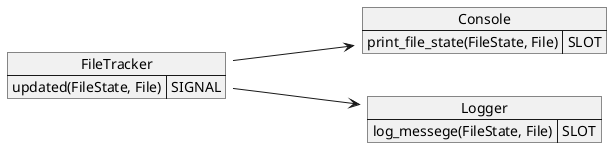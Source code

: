 @startuml
left to right direction

map FileTracker {
    updated(FileState, File)=>SIGNAL
}

map Console {
    print_file_state(FileState, File)=>SLOT
}

map Logger {
    log_messege(FileState, File)=>SLOT
}

FileTracker::updated ---> Console::print_file_state
FileTracker::updated ---> Logger::log_messege
@enduml
